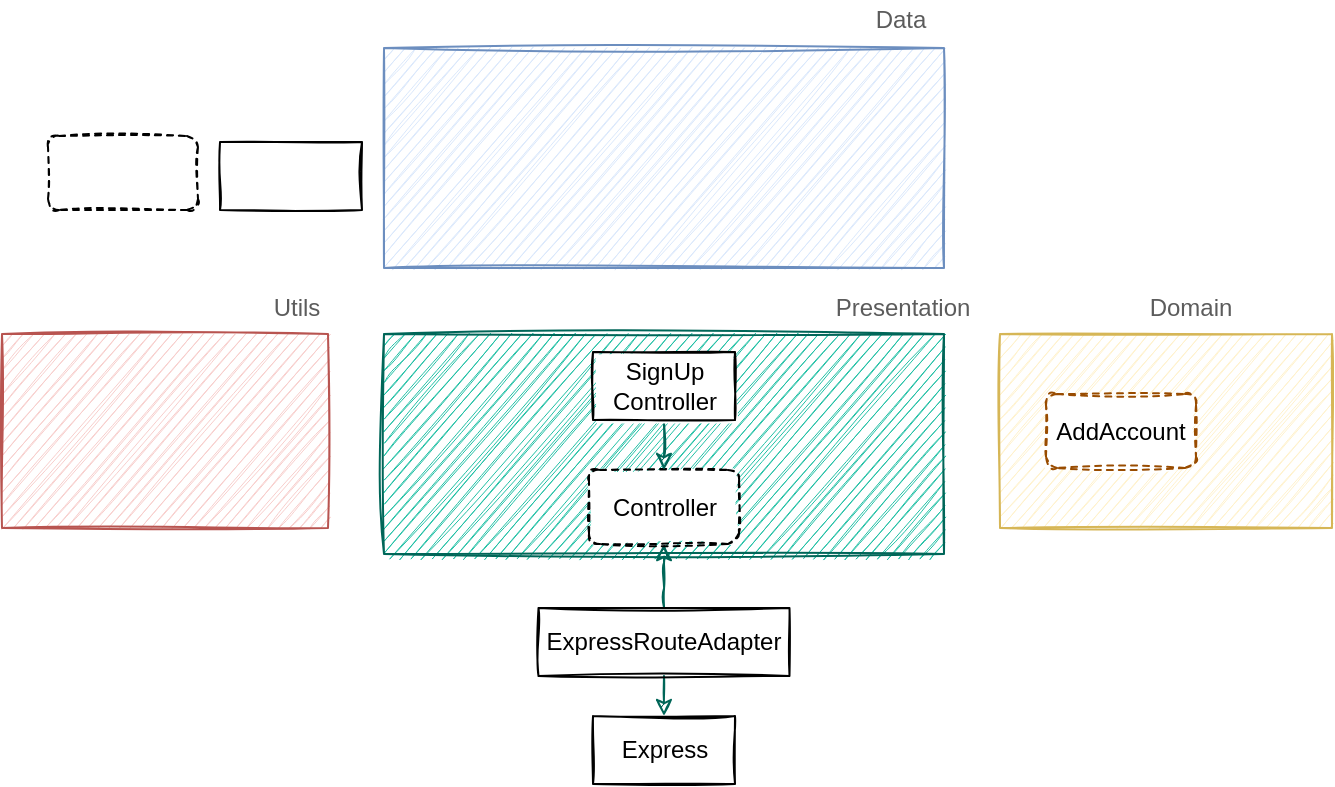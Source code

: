 <mxfile version="14.6.6" type="github">
  <diagram id="7C1zHKz_L_XaID7tGxn1" name="Page-1">
    <mxGraphModel dx="786" dy="514" grid="0" gridSize="10" guides="1" tooltips="1" connect="1" arrows="1" fold="1" page="1" pageScale="1" pageWidth="827" pageHeight="1169" math="0" shadow="0">
      <root>
        <mxCell id="0" />
        <mxCell id="1" parent="0" />
        <mxCell id="nDdKCuJg6omg3RGkGIXK-4" value="" style="rounded=0;whiteSpace=wrap;html=1;sketch=1;fontColor=#5C5C5C;strokeColor=#006658;fillColor=#21C0A5;" vertex="1" parent="1">
          <mxGeometry x="307" y="208" width="280" height="110" as="geometry" />
        </mxCell>
        <mxCell id="nDdKCuJg6omg3RGkGIXK-5" value="Presentation" style="text;html=1;align=center;verticalAlign=middle;resizable=0;points=[];autosize=1;strokeColor=none;fontColor=#5C5C5C;" vertex="1" parent="1">
          <mxGeometry x="527" y="186" width="77" height="18" as="geometry" />
        </mxCell>
        <mxCell id="nDdKCuJg6omg3RGkGIXK-6" value="" style="rounded=0;whiteSpace=wrap;html=1;sketch=1;strokeColor=#6c8ebf;fillColor=#dae8fc;" vertex="1" parent="1">
          <mxGeometry x="307" y="65" width="280" height="110" as="geometry" />
        </mxCell>
        <mxCell id="nDdKCuJg6omg3RGkGIXK-7" value="Data" style="text;html=1;align=center;verticalAlign=middle;resizable=0;points=[];autosize=1;strokeColor=none;fontColor=#5C5C5C;" vertex="1" parent="1">
          <mxGeometry x="545" y="41" width="40" height="20" as="geometry" />
        </mxCell>
        <mxCell id="nDdKCuJg6omg3RGkGIXK-8" value="" style="rounded=0;whiteSpace=wrap;html=1;sketch=1;strokeColor=#d6b656;fillColor=#fff2cc;" vertex="1" parent="1">
          <mxGeometry x="615" y="208" width="166" height="97" as="geometry" />
        </mxCell>
        <mxCell id="nDdKCuJg6omg3RGkGIXK-9" value="" style="rounded=0;whiteSpace=wrap;html=1;sketch=1;strokeColor=#b85450;fillColor=#f8cecc;" vertex="1" parent="1">
          <mxGeometry x="116" y="208" width="163" height="97" as="geometry" />
        </mxCell>
        <mxCell id="nDdKCuJg6omg3RGkGIXK-10" value="Domain" style="text;html=1;align=center;verticalAlign=middle;resizable=0;points=[];autosize=1;strokeColor=none;fontColor=#5C5C5C;" vertex="1" parent="1">
          <mxGeometry x="684" y="186" width="51" height="18" as="geometry" />
        </mxCell>
        <mxCell id="nDdKCuJg6omg3RGkGIXK-11" value="Utils" style="text;html=1;align=center;verticalAlign=middle;resizable=0;points=[];autosize=1;strokeColor=none;fontColor=#5C5C5C;" vertex="1" parent="1">
          <mxGeometry x="246" y="186" width="33" height="18" as="geometry" />
        </mxCell>
        <mxCell id="nDdKCuJg6omg3RGkGIXK-12" value="" style="rounded=0;whiteSpace=wrap;html=1;sketch=1;" vertex="1" parent="1">
          <mxGeometry x="225" y="112" width="71" height="34" as="geometry" />
        </mxCell>
        <mxCell id="nDdKCuJg6omg3RGkGIXK-13" value="" style="rounded=1;whiteSpace=wrap;html=1;sketch=1;dashed=1;shadow=0;" vertex="1" parent="1">
          <mxGeometry x="139" y="109" width="75" height="37" as="geometry" />
        </mxCell>
        <mxCell id="nDdKCuJg6omg3RGkGIXK-15" value="Express" style="rounded=0;whiteSpace=wrap;html=1;sketch=1;" vertex="1" parent="1">
          <mxGeometry x="411.5" y="399" width="71" height="34" as="geometry" />
        </mxCell>
        <mxCell id="nDdKCuJg6omg3RGkGIXK-18" style="edgeStyle=orthogonalEdgeStyle;rounded=1;sketch=1;orthogonalLoop=1;jettySize=auto;html=1;exitX=0.5;exitY=1;exitDx=0;exitDy=0;entryX=0.5;entryY=0;entryDx=0;entryDy=0;fontColor=#5C5C5C;strokeColor=#006658;fillColor=#21C0A5;" edge="1" parent="1" source="nDdKCuJg6omg3RGkGIXK-17" target="nDdKCuJg6omg3RGkGIXK-15">
          <mxGeometry relative="1" as="geometry" />
        </mxCell>
        <mxCell id="nDdKCuJg6omg3RGkGIXK-20" style="edgeStyle=orthogonalEdgeStyle;rounded=1;sketch=1;orthogonalLoop=1;jettySize=auto;html=1;fontColor=#5C5C5C;strokeColor=#006658;fillColor=#21C0A5;" edge="1" parent="1" source="nDdKCuJg6omg3RGkGIXK-17" target="nDdKCuJg6omg3RGkGIXK-19">
          <mxGeometry relative="1" as="geometry" />
        </mxCell>
        <mxCell id="nDdKCuJg6omg3RGkGIXK-17" value="ExpressRouteAdapter" style="rounded=0;whiteSpace=wrap;html=1;sketch=1;" vertex="1" parent="1">
          <mxGeometry x="384.25" y="345" width="125.5" height="34" as="geometry" />
        </mxCell>
        <mxCell id="nDdKCuJg6omg3RGkGIXK-19" value="Controller" style="rounded=1;whiteSpace=wrap;html=1;sketch=1;dashed=1;shadow=0;" vertex="1" parent="1">
          <mxGeometry x="409.5" y="276" width="75" height="37" as="geometry" />
        </mxCell>
        <mxCell id="nDdKCuJg6omg3RGkGIXK-22" style="edgeStyle=orthogonalEdgeStyle;rounded=1;sketch=1;orthogonalLoop=1;jettySize=auto;html=1;exitX=0.5;exitY=1;exitDx=0;exitDy=0;entryX=0.5;entryY=0;entryDx=0;entryDy=0;fontColor=#5C5C5C;strokeColor=#006658;fillColor=#21C0A5;" edge="1" parent="1" source="nDdKCuJg6omg3RGkGIXK-21" target="nDdKCuJg6omg3RGkGIXK-19">
          <mxGeometry relative="1" as="geometry" />
        </mxCell>
        <mxCell id="nDdKCuJg6omg3RGkGIXK-21" value="SignUp Controller" style="rounded=0;whiteSpace=wrap;html=1;sketch=1;" vertex="1" parent="1">
          <mxGeometry x="411.5" y="217" width="71" height="34" as="geometry" />
        </mxCell>
        <mxCell id="nDdKCuJg6omg3RGkGIXK-23" value="AddAccount" style="rounded=1;whiteSpace=wrap;html=1;sketch=1;dashed=1;shadow=0;strokeColor=#994C00;" vertex="1" parent="1">
          <mxGeometry x="638" y="238" width="75" height="37" as="geometry" />
        </mxCell>
      </root>
    </mxGraphModel>
  </diagram>
</mxfile>
